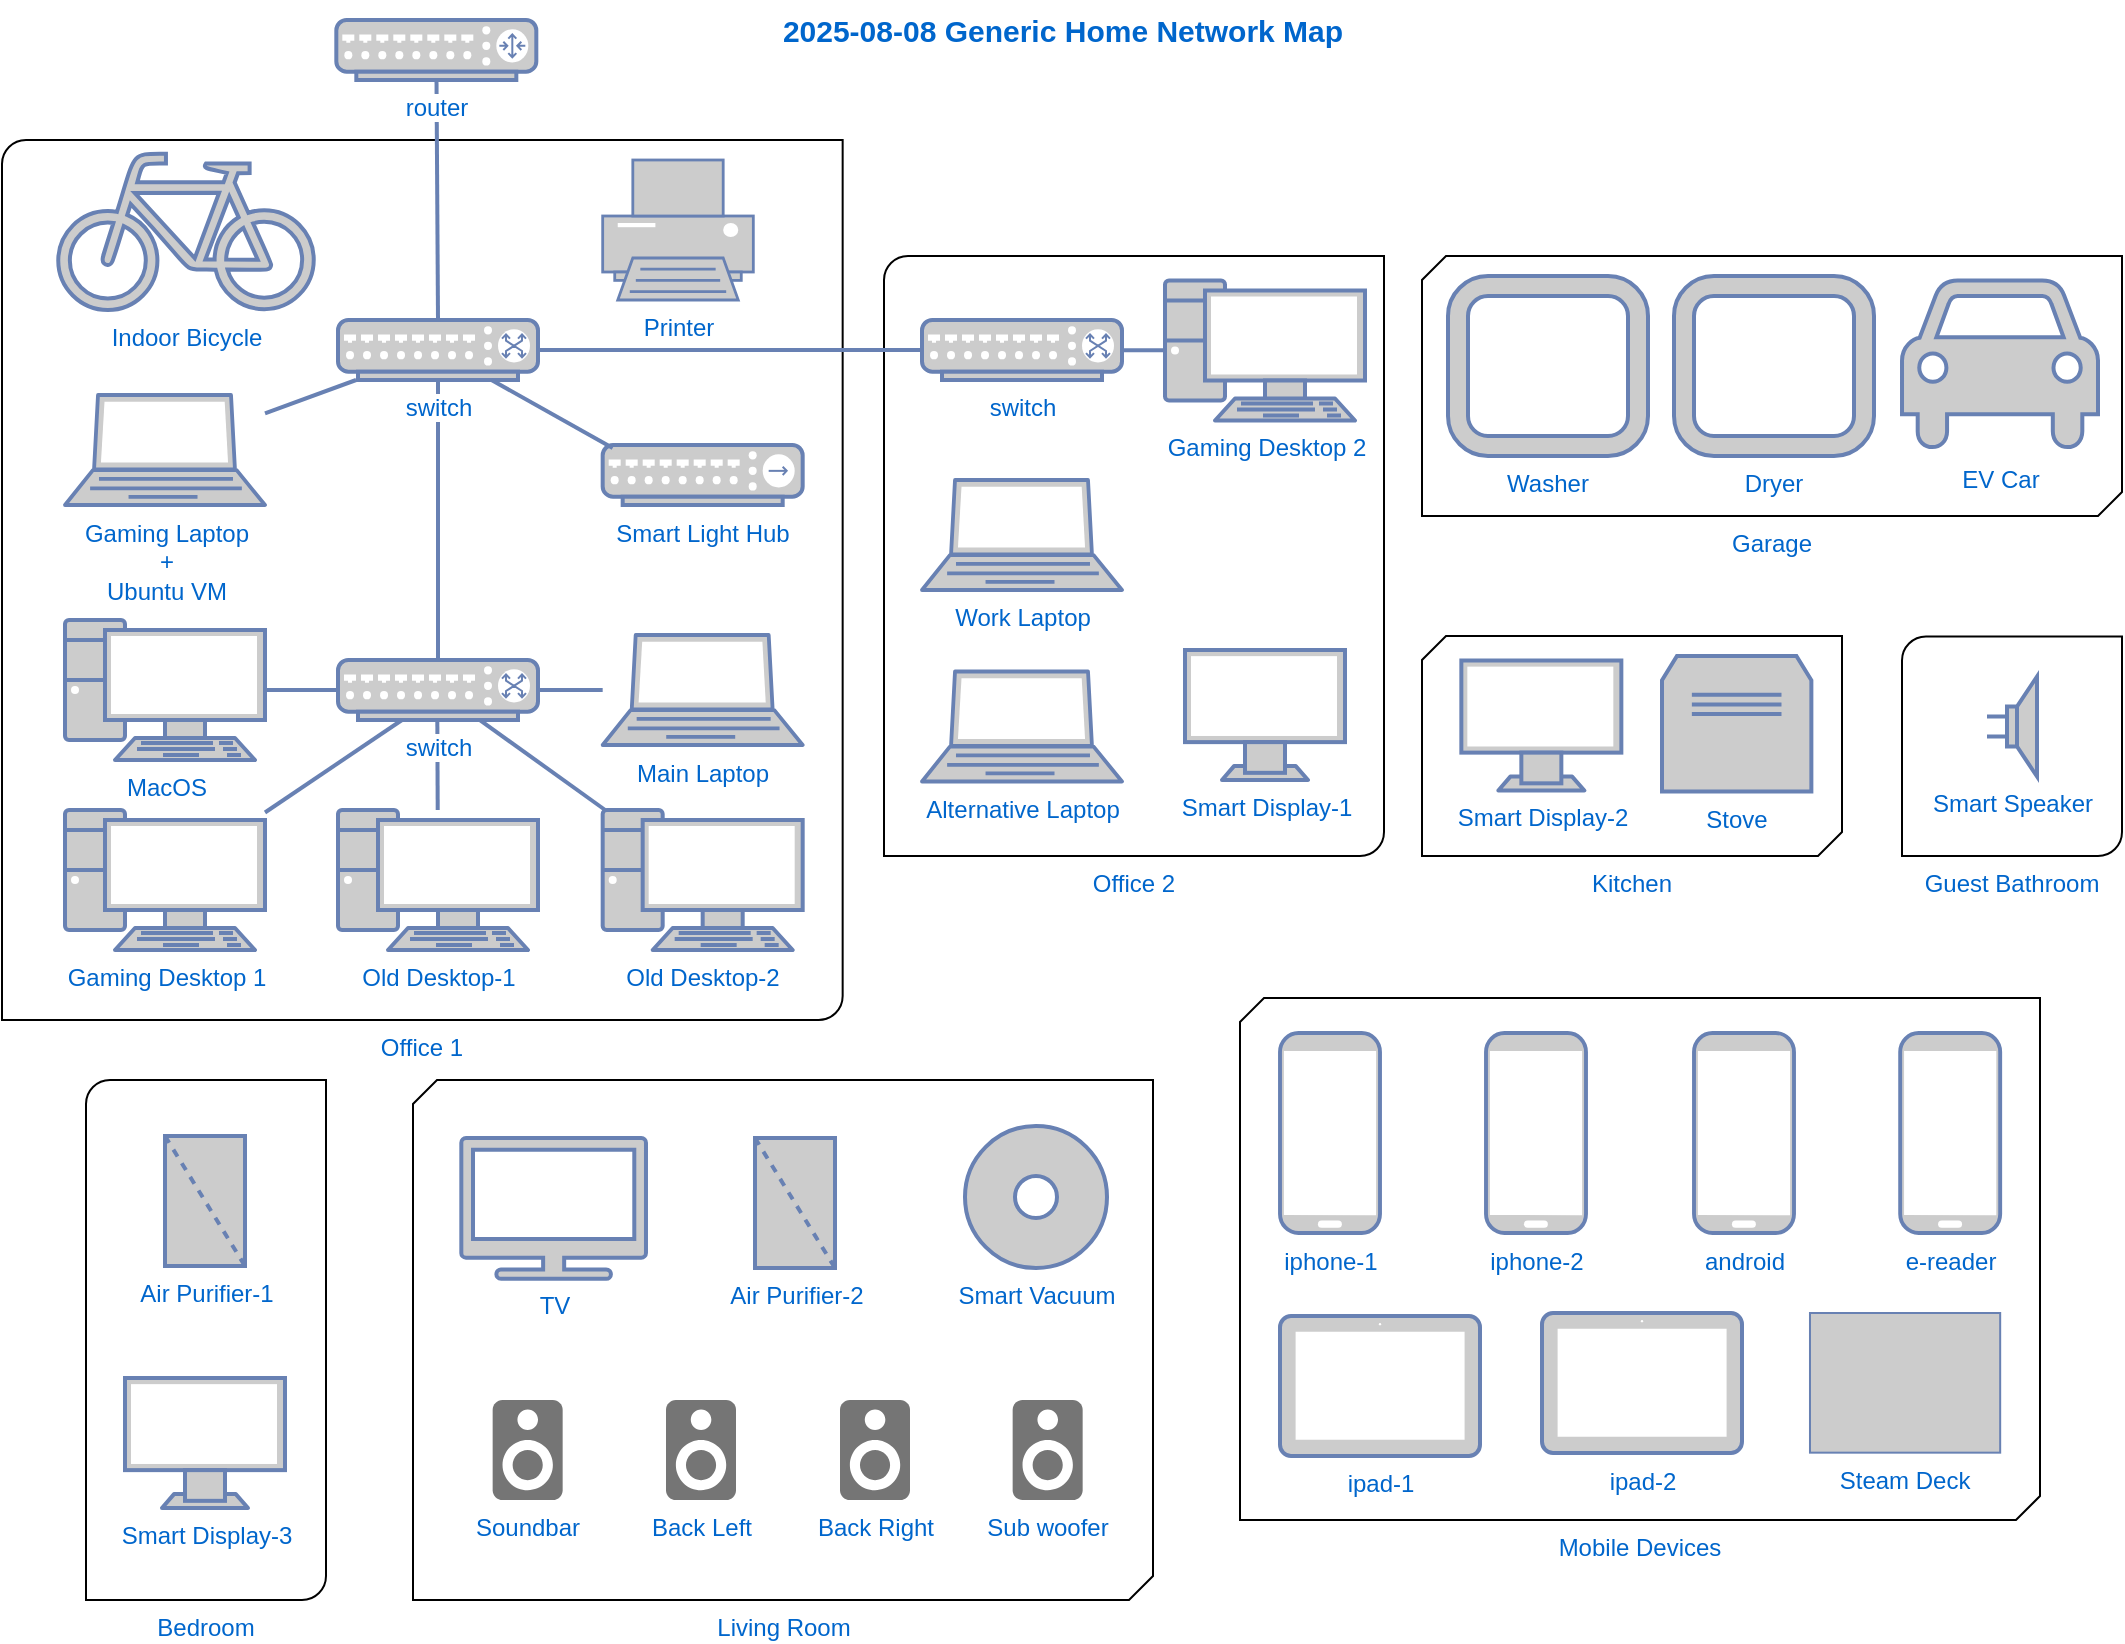 <mxfile version="28.0.9">
  <diagram name="Page-1" id="d66fe2ae-3e9f-cf2f-6d29-e24063ad5d60">
    <mxGraphModel dx="1023" dy="1142" grid="1" gridSize="10" guides="1" tooltips="1" connect="1" arrows="1" fold="1" page="1" pageScale="1" pageWidth="1100" pageHeight="850" background="none" math="0" shadow="0">
      <root>
        <mxCell id="0" />
        <mxCell id="1" parent="0" />
        <mxCell id="6cyiUO6TO5d5zeEeVipJ-65" value="&lt;div&gt;Office 1&lt;/div&gt;" style="verticalLabelPosition=bottom;verticalAlign=top;html=1;shape=mxgraph.basic.diag_round_rect;dx=6;whiteSpace=wrap;fontColor=#0066CC;" parent="1" vertex="1">
          <mxGeometry x="20" y="90" width="420.33" height="440" as="geometry" />
        </mxCell>
        <mxCell id="6cyiUO6TO5d5zeEeVipJ-62" value="&lt;div&gt;Office 2&lt;/div&gt;" style="verticalLabelPosition=bottom;verticalAlign=top;html=1;shape=mxgraph.basic.diag_round_rect;dx=6;whiteSpace=wrap;fontColor=#0066CC;" parent="1" vertex="1">
          <mxGeometry x="461" y="148" width="250" height="300" as="geometry" />
        </mxCell>
        <mxCell id="6cyiUO6TO5d5zeEeVipJ-57" value="Mobile Devices" style="verticalLabelPosition=bottom;verticalAlign=top;html=1;shape=mxgraph.basic.diag_snip_rect;dx=6;whiteSpace=wrap;fontColor=#0066CC;" parent="1" vertex="1">
          <mxGeometry x="639" y="519" width="400" height="261" as="geometry" />
        </mxCell>
        <mxCell id="6cyiUO6TO5d5zeEeVipJ-49" value="Kitchen" style="verticalLabelPosition=bottom;verticalAlign=top;html=1;shape=mxgraph.basic.diag_snip_rect;dx=6;whiteSpace=wrap;fontColor=#0066CC;" parent="1" vertex="1">
          <mxGeometry x="730" y="338" width="210" height="110" as="geometry" />
        </mxCell>
        <mxCell id="6cyiUO6TO5d5zeEeVipJ-37" value="Living Room" style="verticalLabelPosition=bottom;verticalAlign=top;html=1;shape=mxgraph.basic.diag_snip_rect;dx=6;whiteSpace=wrap;fontColor=#0066CC;" parent="1" vertex="1">
          <mxGeometry x="225.5" y="560" width="370" height="260" as="geometry" />
        </mxCell>
        <mxCell id="6cyiUO6TO5d5zeEeVipJ-36" value="Garage" style="verticalLabelPosition=bottom;verticalAlign=top;html=1;shape=mxgraph.basic.diag_snip_rect;dx=6;whiteSpace=wrap;fontColor=#0066CC;" parent="1" vertex="1">
          <mxGeometry x="730" y="148" width="350" height="130" as="geometry" />
        </mxCell>
        <mxCell id="5fc5e51f7ca293a3-270" style="edgeStyle=none;html=1;labelBackgroundColor=none;endArrow=none;strokeWidth=2;fontFamily=Verdana;fontSize=28;fontColor=#0066CC;rounded=0;strokeColor=#6881B3;exitX=0.496;exitY=0.519;exitDx=0;exitDy=0;exitPerimeter=0;" parent="1" source="hz1rIqiizbCjg5VNgGrb-2" target="5fc5e51f7ca293a3-278" edge="1">
          <mxGeometry relative="1" as="geometry" />
        </mxCell>
        <mxCell id="5fc5e51f7ca293a3-273" style="edgeStyle=none;html=1;labelBackgroundColor=none;endArrow=none;strokeWidth=2;fontFamily=Verdana;fontSize=28;fontColor=#0066CC;rounded=0;strokeColor=#6881B3;" parent="1" source="hz1rIqiizbCjg5VNgGrb-2" target="hz1rIqiizbCjg5VNgGrb-1" edge="1">
          <mxGeometry relative="1" as="geometry">
            <mxPoint x="249" y="307.75" as="targetPoint" />
          </mxGeometry>
        </mxCell>
        <mxCell id="5fc5e51f7ca293a3-274" style="edgeStyle=none;html=1;labelBackgroundColor=none;endArrow=none;strokeWidth=2;fontFamily=Verdana;fontSize=28;fontColor=#0066CC;rounded=0;strokeColor=#6881B3;entryX=0;entryY=0.5;entryDx=0;entryDy=0;entryPerimeter=0;" parent="1" source="5fc5e51f7ca293a3-277" target="5fc5e51f7ca293a3-294" edge="1">
          <mxGeometry relative="1" as="geometry">
            <mxPoint x="560.5" y="219.688" as="targetPoint" />
          </mxGeometry>
        </mxCell>
        <mxCell id="5fc5e51f7ca293a3-275" style="edgeStyle=none;html=1;labelBackgroundColor=none;endArrow=none;strokeWidth=2;fontFamily=Verdana;fontSize=28;fontColor=#0066CC;rounded=0;strokeColor=#6881B3;exitX=0.508;exitY=0.519;exitDx=0;exitDy=0;exitPerimeter=0;" parent="1" source="hz1rIqiizbCjg5VNgGrb-2" target="5fc5e51f7ca293a3-281" edge="1">
          <mxGeometry relative="1" as="geometry" />
        </mxCell>
        <mxCell id="hz1rIqiizbCjg5VNgGrb-7" value="" style="edgeStyle=orthogonalEdgeStyle;rounded=0;orthogonalLoop=1;jettySize=auto;html=1;strokeWidth=2;strokeColor=#6881B3;endArrow=none;endFill=0;" parent="1" source="5fc5e51f7ca293a3-277" target="hz1rIqiizbCjg5VNgGrb-2" edge="1">
          <mxGeometry relative="1" as="geometry" />
        </mxCell>
        <mxCell id="5fc5e51f7ca293a3-277" value="switch" style="fontColor=#0066CC;verticalAlign=top;verticalLabelPosition=bottom;labelPosition=center;align=center;html=1;fillColor=#CCCCCC;strokeColor=#6881B3;gradientColor=none;gradientDirection=north;strokeWidth=2;shape=mxgraph.networks.switch;rounded=1;shadow=0;comic=0;labelBackgroundColor=#ffffff;" parent="1" vertex="1">
          <mxGeometry x="188" y="180" width="100" height="30" as="geometry" />
        </mxCell>
        <mxCell id="5fc5e51f7ca293a3-278" value="Old Desktop-1" style="fontColor=#0066CC;verticalAlign=top;verticalLabelPosition=bottom;labelPosition=center;align=center;html=1;fillColor=#CCCCCC;strokeColor=#6881B3;gradientColor=none;gradientDirection=north;strokeWidth=2;shape=mxgraph.networks.pc;rounded=1;shadow=0;comic=0;labelBackgroundColor=#ffffff;" parent="1" vertex="1">
          <mxGeometry x="188" y="425" width="100" height="70" as="geometry" />
        </mxCell>
        <mxCell id="5fc5e51f7ca293a3-280" value="MacOS" style="fontColor=#0066CC;verticalAlign=top;verticalLabelPosition=bottom;labelPosition=center;align=center;html=1;fillColor=#CCCCCC;strokeColor=#6881B3;gradientColor=none;gradientDirection=north;strokeWidth=2;shape=mxgraph.networks.pc;rounded=1;shadow=0;comic=0;labelBackgroundColor=#ffffff;" parent="1" vertex="1">
          <mxGeometry x="51.5" y="330" width="100" height="70" as="geometry" />
        </mxCell>
        <mxCell id="5fc5e51f7ca293a3-281" value="Old Desktop-2" style="fontColor=#0066CC;verticalAlign=top;verticalLabelPosition=bottom;labelPosition=center;align=center;html=1;fillColor=#CCCCCC;strokeColor=#6881B3;gradientColor=none;gradientDirection=north;strokeWidth=2;shape=mxgraph.networks.pc;rounded=1;shadow=0;comic=0;labelBackgroundColor=#ffffff;" parent="1" vertex="1">
          <mxGeometry x="320.34" y="425" width="100" height="70" as="geometry" />
        </mxCell>
        <mxCell id="5fc5e51f7ca293a3-285" value="Printer" style="fontColor=#0066CC;verticalAlign=top;verticalLabelPosition=bottom;labelPosition=center;align=center;html=1;fillColor=#CCCCCC;strokeColor=#6881B3;gradientColor=none;gradientDirection=north;strokeWidth=2;shape=mxgraph.networks.printer;rounded=1;shadow=0;comic=0;labelBackgroundColor=#ffffff;" parent="1" vertex="1">
          <mxGeometry x="320.34" y="100" width="75.32" height="70" as="geometry" />
        </mxCell>
        <mxCell id="5fc5e51f7ca293a3-287" style="edgeStyle=none;html=1;labelBackgroundColor=none;endArrow=none;strokeWidth=2;fontFamily=Verdana;fontSize=28;fontColor=#0066CC;rounded=0;strokeColor=#6881B3;" parent="1" source="5fc5e51f7ca293a3-294" target="5fc5e51f7ca293a3-295" edge="1">
          <mxGeometry relative="1" as="geometry" />
        </mxCell>
        <mxCell id="5fc5e51f7ca293a3-294" value="switch" style="fontColor=#0066CC;verticalAlign=top;verticalLabelPosition=bottom;labelPosition=center;align=center;html=1;fillColor=#CCCCCC;strokeColor=#6881B3;gradientColor=none;gradientDirection=north;strokeWidth=2;shape=mxgraph.networks.switch;rounded=1;shadow=0;comic=0;labelBackgroundColor=#ffffff;" parent="1" vertex="1">
          <mxGeometry x="480" y="180" width="100" height="30" as="geometry" />
        </mxCell>
        <mxCell id="5fc5e51f7ca293a3-295" value="Gaming Desktop 2" style="fontColor=#0066CC;verticalAlign=top;verticalLabelPosition=bottom;labelPosition=center;align=center;html=1;fillColor=#CCCCCC;strokeColor=#6881B3;gradientColor=none;gradientDirection=north;strokeWidth=2;shape=mxgraph.networks.pc;rounded=1;shadow=0;comic=0;labelBackgroundColor=#ffffff;" parent="1" vertex="1">
          <mxGeometry x="601.5" y="160.25" width="100" height="70" as="geometry" />
        </mxCell>
        <mxCell id="snzYmwEWvy-G4MxadNuX-15" value="" style="rounded=0;orthogonalLoop=1;jettySize=auto;html=1;entryX=0.5;entryY=0;entryDx=0;entryDy=0;entryPerimeter=0;strokeWidth=2;strokeColor=#6881B3;endArrow=none;startFill=0;fontColor=#0066CC;" parent="1" source="5fc5e51f7ca293a3-198" target="5fc5e51f7ca293a3-277" edge="1">
          <mxGeometry relative="1" as="geometry" />
        </mxCell>
        <mxCell id="5fc5e51f7ca293a3-198" value="router" style="fontColor=#0066CC;verticalAlign=top;verticalLabelPosition=bottom;labelPosition=center;align=center;html=1;fillColor=#CCCCCC;strokeColor=#6881B3;gradientColor=none;gradientDirection=north;strokeWidth=2;shape=mxgraph.networks.router;rounded=1;shadow=0;comic=0;labelBackgroundColor=#ffffff;" parent="1" vertex="1">
          <mxGeometry x="187.16" y="30" width="100" height="30" as="geometry" />
        </mxCell>
        <mxCell id="6cyiUO6TO5d5zeEeVipJ-24" value="iphone-1" style="fontColor=#0066CC;verticalAlign=top;verticalLabelPosition=bottom;labelPosition=center;align=center;html=1;outlineConnect=0;fillColor=#CCCCCC;strokeColor=#6881B3;gradientColor=none;gradientDirection=north;strokeWidth=2;shape=mxgraph.networks.mobile;" parent="1" vertex="1">
          <mxGeometry x="659" y="536.5" width="50" height="100" as="geometry" />
        </mxCell>
        <mxCell id="6cyiUO6TO5d5zeEeVipJ-25" value="iphone-2&lt;div&gt;&lt;br&gt;&lt;/div&gt;" style="fontColor=#0066CC;verticalAlign=top;verticalLabelPosition=bottom;labelPosition=center;align=center;html=1;outlineConnect=0;fillColor=#CCCCCC;strokeColor=#6881B3;gradientColor=none;gradientDirection=north;strokeWidth=2;shape=mxgraph.networks.mobile;" parent="1" vertex="1">
          <mxGeometry x="762" y="536.5" width="50" height="100" as="geometry" />
        </mxCell>
        <mxCell id="6cyiUO6TO5d5zeEeVipJ-26" value="android&lt;div&gt;&lt;br&gt;&lt;/div&gt;" style="fontColor=#0066CC;verticalAlign=top;verticalLabelPosition=bottom;labelPosition=center;align=center;html=1;outlineConnect=0;fillColor=#CCCCCC;strokeColor=#6881B3;gradientColor=none;gradientDirection=north;strokeWidth=2;shape=mxgraph.networks.mobile;" parent="1" vertex="1">
          <mxGeometry x="866" y="536.5" width="50" height="100" as="geometry" />
        </mxCell>
        <mxCell id="6cyiUO6TO5d5zeEeVipJ-27" value="e-reader" style="fontColor=#0066CC;verticalAlign=top;verticalLabelPosition=bottom;labelPosition=center;align=center;html=1;outlineConnect=0;fillColor=#CCCCCC;strokeColor=#6881B3;gradientColor=none;gradientDirection=north;strokeWidth=2;shape=mxgraph.networks.mobile;" parent="1" vertex="1">
          <mxGeometry x="969.09" y="536.5" width="50" height="100" as="geometry" />
        </mxCell>
        <mxCell id="6cyiUO6TO5d5zeEeVipJ-28" value="ipad-1" style="fontColor=#0066CC;verticalAlign=top;verticalLabelPosition=bottom;labelPosition=center;align=center;html=1;outlineConnect=0;fillColor=#CCCCCC;strokeColor=#6881B3;gradientColor=none;gradientDirection=north;strokeWidth=2;shape=mxgraph.networks.tablet;" parent="1" vertex="1">
          <mxGeometry x="659" y="678" width="100" height="70" as="geometry" />
        </mxCell>
        <mxCell id="6cyiUO6TO5d5zeEeVipJ-29" value="ipad-2" style="fontColor=#0066CC;verticalAlign=top;verticalLabelPosition=bottom;labelPosition=center;align=center;html=1;outlineConnect=0;fillColor=#CCCCCC;strokeColor=#6881B3;gradientColor=none;gradientDirection=north;strokeWidth=2;shape=mxgraph.networks.tablet;" parent="1" vertex="1">
          <mxGeometry x="790" y="676.5" width="100" height="70" as="geometry" />
        </mxCell>
        <mxCell id="6cyiUO6TO5d5zeEeVipJ-30" value="TV" style="sketch=0;pointerEvents=1;shadow=0;dashed=0;html=1;strokeColor=#6881B3;fillColor=#CCCCCC;labelPosition=center;verticalLabelPosition=bottom;verticalAlign=top;outlineConnect=0;align=center;shape=mxgraph.office.devices.tv;fontColor=#0066CC;strokeWidth=2;" parent="1" vertex="1">
          <mxGeometry x="249.66" y="589" width="92.33" height="70.42" as="geometry" />
        </mxCell>
        <mxCell id="6cyiUO6TO5d5zeEeVipJ-34" value="EV Car" style="shape=mxgraph.signs.transportation.car_4;html=1;pointerEvents=1;fillColor=#CCCCCC;strokeColor=#6881B3;verticalLabelPosition=bottom;verticalAlign=top;align=center;fontColor=#0066CC;strokeWidth=2;" parent="1" vertex="1">
          <mxGeometry x="970.0" y="160.25" width="98" height="86" as="geometry" />
        </mxCell>
        <mxCell id="6cyiUO6TO5d5zeEeVipJ-38" value="Back Left" style="fillColor=#ffffff;strokeColor=none;shadow=0;strokeWidth=1;rounded=1;absoluteArcSize=1;arcSize=2;labelPosition=center;verticalLabelPosition=middle;align=center;verticalAlign=bottom;spacingLeft=0;fontColor=#0066CC;fontSize=12;whiteSpace=wrap;spacingBottom=2;html=1;" parent="1" vertex="1">
          <mxGeometry x="334.5" y="710" width="70" height="85" as="geometry" />
        </mxCell>
        <mxCell id="6cyiUO6TO5d5zeEeVipJ-39" value="" style="sketch=0;dashed=0;connectable=0;html=1;fillColor=#757575;strokeColor=none;shape=mxgraph.gcp2.speaker;part=1;fontColor=#0066CC;" parent="6cyiUO6TO5d5zeEeVipJ-38" vertex="1">
          <mxGeometry x="0.5" width="35" height="50" relative="1" as="geometry">
            <mxPoint x="-17.5" y="10" as="offset" />
          </mxGeometry>
        </mxCell>
        <mxCell id="6cyiUO6TO5d5zeEeVipJ-40" value="Soundbar" style="fillColor=#ffffff;strokeColor=none;shadow=0;strokeWidth=1;rounded=1;absoluteArcSize=1;arcSize=2;labelPosition=center;verticalLabelPosition=middle;align=center;verticalAlign=bottom;spacingLeft=0;fontColor=#0066CC;fontSize=12;whiteSpace=wrap;spacingBottom=2;html=1;" parent="1" vertex="1">
          <mxGeometry x="247.83" y="710" width="70" height="85" as="geometry" />
        </mxCell>
        <mxCell id="6cyiUO6TO5d5zeEeVipJ-41" value="" style="sketch=0;dashed=0;connectable=0;html=1;fillColor=#757575;strokeColor=none;shape=mxgraph.gcp2.speaker;part=1;fontColor=#0066CC;" parent="6cyiUO6TO5d5zeEeVipJ-40" vertex="1">
          <mxGeometry x="0.5" width="35" height="50" relative="1" as="geometry">
            <mxPoint x="-17.5" y="10" as="offset" />
          </mxGeometry>
        </mxCell>
        <mxCell id="6cyiUO6TO5d5zeEeVipJ-42" value="Back Right" style="fillColor=#ffffff;strokeColor=none;shadow=0;strokeWidth=1;rounded=1;absoluteArcSize=1;arcSize=2;labelPosition=center;verticalLabelPosition=middle;align=center;verticalAlign=bottom;spacingLeft=0;fontColor=#0066CC;fontSize=12;whiteSpace=wrap;spacingBottom=2;html=1;" parent="1" vertex="1">
          <mxGeometry x="421.5" y="710" width="70" height="85" as="geometry" />
        </mxCell>
        <mxCell id="6cyiUO6TO5d5zeEeVipJ-43" value="" style="sketch=0;dashed=0;connectable=0;html=1;fillColor=#757575;strokeColor=none;shape=mxgraph.gcp2.speaker;part=1;fontColor=#0066CC;" parent="6cyiUO6TO5d5zeEeVipJ-42" vertex="1">
          <mxGeometry x="0.5" width="35" height="50" relative="1" as="geometry">
            <mxPoint x="-17.5" y="10" as="offset" />
          </mxGeometry>
        </mxCell>
        <mxCell id="6cyiUO6TO5d5zeEeVipJ-44" value="Sub woofer" style="fillColor=#ffffff;strokeColor=none;shadow=0;strokeWidth=1;rounded=1;absoluteArcSize=1;arcSize=2;labelPosition=center;verticalLabelPosition=middle;align=center;verticalAlign=bottom;spacingLeft=0;fontColor=#0066CC;fontSize=12;whiteSpace=wrap;spacingBottom=2;html=1;" parent="1" vertex="1">
          <mxGeometry x="507.83" y="710" width="70" height="85" as="geometry" />
        </mxCell>
        <mxCell id="6cyiUO6TO5d5zeEeVipJ-45" value="" style="sketch=0;dashed=0;connectable=0;html=1;fillColor=#757575;strokeColor=none;shape=mxgraph.gcp2.speaker;part=1;fontColor=#0066CC;" parent="6cyiUO6TO5d5zeEeVipJ-44" vertex="1">
          <mxGeometry x="0.5" width="35" height="50" relative="1" as="geometry">
            <mxPoint x="-17.5" y="10" as="offset" />
          </mxGeometry>
        </mxCell>
        <mxCell id="6cyiUO6TO5d5zeEeVipJ-46" value="Alternative Laptop" style="fontColor=#0066CC;verticalAlign=top;verticalLabelPosition=bottom;labelPosition=center;align=center;html=1;outlineConnect=0;fillColor=#CCCCCC;strokeColor=#6881B3;gradientColor=none;gradientDirection=north;strokeWidth=2;shape=mxgraph.networks.laptop;" parent="1" vertex="1">
          <mxGeometry x="480.0" y="355.75" width="100" height="55" as="geometry" />
        </mxCell>
        <mxCell id="6cyiUO6TO5d5zeEeVipJ-50" value="Smart Display-2" style="fontColor=#0066CC;verticalAlign=top;verticalLabelPosition=bottom;labelPosition=center;align=center;html=1;outlineConnect=0;fillColor=#CCCCCC;strokeColor=#6881B3;gradientColor=none;gradientDirection=north;strokeWidth=2;shape=mxgraph.networks.monitor;" parent="1" vertex="1">
          <mxGeometry x="749.67" y="350.25" width="80" height="65" as="geometry" />
        </mxCell>
        <mxCell id="6cyiUO6TO5d5zeEeVipJ-51" value="Stove" style="shape=mxgraph.pid.driers.drying_oven,_drying_chamber,_shelf_dryer;html=1;pointerEvents=1;align=center;verticalLabelPosition=bottom;verticalAlign=top;dashed=0;fontColor=#0066CC;strokeWidth=2;strokeColor=#6881B3;fillColor=#CCCCCC;" parent="1" vertex="1">
          <mxGeometry x="850" y="348" width="74.68" height="67.75" as="geometry" />
        </mxCell>
        <mxCell id="6cyiUO6TO5d5zeEeVipJ-56" value="Smart Vacuum" style="verticalLabelPosition=bottom;verticalAlign=top;html=1;shape=mxgraph.basic.donut;dx=25;fontColor=#0066CC;strokeWidth=2;strokeColor=#6881B3;fillColor=#CCCCCC;" parent="1" vertex="1">
          <mxGeometry x="501.5" y="583" width="71" height="71" as="geometry" />
        </mxCell>
        <mxCell id="6cyiUO6TO5d5zeEeVipJ-58" value="Steam Deck" style="shape=mxgraph.networks2.icon;aspect=fixed;fillColor=#CCCCCC;strokeColor=#6881B3;gradientColor=none;network2IconShadow=1;network2bgFillColor=none;network2Icon=mxgraph.networks2.gamepad;network2IconXOffset=0.0;network2IconYOffset=0.002;network2IconW=1.002;network2IconH=0.736;labelPosition=center;verticalLabelPosition=bottom;align=center;verticalAlign=top;fontColor=#0066CC;" parent="1" vertex="1">
          <mxGeometry x="923.99" y="676.5" width="95.1" height="69.83" as="geometry" />
        </mxCell>
        <mxCell id="6cyiUO6TO5d5zeEeVipJ-59" value="Guest Bathroom" style="verticalLabelPosition=bottom;verticalAlign=top;html=1;shape=mxgraph.basic.diag_round_rect;dx=6;whiteSpace=wrap;fontColor=#0066CC;" parent="1" vertex="1">
          <mxGeometry x="970" y="338.25" width="110" height="109.75" as="geometry" />
        </mxCell>
        <mxCell id="6cyiUO6TO5d5zeEeVipJ-60" value="Smart Speaker" style="pointerEvents=1;verticalLabelPosition=bottom;shadow=0;dashed=0;align=center;html=1;verticalAlign=top;shape=mxgraph.electrical.electro-mechanical.loudspeaker;fontColor=#0066CC;strokeWidth=2;strokeColor=#6881B3;fillColor=#CCCCCC;" parent="1" vertex="1">
          <mxGeometry x="1012.5" y="358.25" width="25" height="50" as="geometry" />
        </mxCell>
        <mxCell id="6cyiUO6TO5d5zeEeVipJ-63" value="Work Laptop" style="fontColor=#0066CC;verticalAlign=top;verticalLabelPosition=bottom;labelPosition=center;align=center;html=1;outlineConnect=0;fillColor=#CCCCCC;strokeColor=#6881B3;gradientColor=none;gradientDirection=north;strokeWidth=2;shape=mxgraph.networks.laptop;" parent="1" vertex="1">
          <mxGeometry x="480" y="260" width="100" height="55" as="geometry" />
        </mxCell>
        <mxCell id="6cyiUO6TO5d5zeEeVipJ-64" value="Smart Display-1" style="fontColor=#0066CC;verticalAlign=top;verticalLabelPosition=bottom;labelPosition=center;align=center;html=1;outlineConnect=0;fillColor=#CCCCCC;strokeColor=#6881B3;gradientColor=none;gradientDirection=north;strokeWidth=2;shape=mxgraph.networks.monitor;" parent="1" vertex="1">
          <mxGeometry x="611.5" y="345" width="80" height="65" as="geometry" />
        </mxCell>
        <mxCell id="6cyiUO6TO5d5zeEeVipJ-66" value="&lt;div&gt;Bedroom&lt;/div&gt;" style="verticalLabelPosition=bottom;verticalAlign=top;html=1;shape=mxgraph.basic.diag_round_rect;dx=6;whiteSpace=wrap;fontColor=#0066CC;" parent="1" vertex="1">
          <mxGeometry x="62" y="560" width="120" height="260" as="geometry" />
        </mxCell>
        <mxCell id="6cyiUO6TO5d5zeEeVipJ-67" value="Smart Display-3" style="fontColor=#0066CC;verticalAlign=top;verticalLabelPosition=bottom;labelPosition=center;align=center;html=1;outlineConnect=0;fillColor=#CCCCCC;strokeColor=#6881B3;gradientColor=none;gradientDirection=north;strokeWidth=2;shape=mxgraph.networks.monitor;" parent="1" vertex="1">
          <mxGeometry x="81.5" y="709" width="80" height="65" as="geometry" />
        </mxCell>
        <mxCell id="6cyiUO6TO5d5zeEeVipJ-71" value="Gaming Laptop&lt;br&gt;+&lt;br&gt;Ubuntu VM" style="fontColor=#0066CC;verticalAlign=top;verticalLabelPosition=bottom;labelPosition=center;align=center;html=1;outlineConnect=0;fillColor=#CCCCCC;strokeColor=#6881B3;gradientColor=none;gradientDirection=north;strokeWidth=2;shape=mxgraph.networks.laptop;" parent="1" vertex="1">
          <mxGeometry x="51.5" y="217.5" width="100" height="55" as="geometry" />
        </mxCell>
        <mxCell id="6cyiUO6TO5d5zeEeVipJ-74" value="Smart Light Hub" style="fontColor=#0066CC;verticalAlign=top;verticalLabelPosition=bottom;labelPosition=center;align=center;html=1;outlineConnect=0;fillColor=#CCCCCC;strokeColor=#6881B3;gradientColor=none;gradientDirection=north;strokeWidth=2;shape=mxgraph.networks.hub;" parent="1" vertex="1">
          <mxGeometry x="320.34" y="242.5" width="100" height="30" as="geometry" />
        </mxCell>
        <mxCell id="6cyiUO6TO5d5zeEeVipJ-76" style="edgeStyle=none;html=1;labelBackgroundColor=none;endArrow=none;strokeWidth=2;fontFamily=Verdana;fontSize=28;fontColor=#0066CC;rounded=0;strokeColor=#6881B3;entryX=0.05;entryY=0.05;entryDx=0;entryDy=0;entryPerimeter=0;" parent="1" source="5fc5e51f7ca293a3-277" target="6cyiUO6TO5d5zeEeVipJ-74" edge="1">
          <mxGeometry relative="1" as="geometry">
            <mxPoint x="349" y="288" as="sourcePoint" />
            <mxPoint x="349" y="345" as="targetPoint" />
          </mxGeometry>
        </mxCell>
        <mxCell id="snzYmwEWvy-G4MxadNuX-3" value="Washer" style="verticalLabelPosition=bottom;verticalAlign=top;html=1;shape=mxgraph.basic.rounded_frame;dx=10;whiteSpace=wrap;fontColor=#0066CC;strokeWidth=2;strokeColor=#6881B3;fillColor=#CCCCCC;" parent="1" vertex="1">
          <mxGeometry x="743" y="158" width="100" height="90" as="geometry" />
        </mxCell>
        <mxCell id="snzYmwEWvy-G4MxadNuX-4" value="Dryer" style="verticalLabelPosition=bottom;verticalAlign=top;html=1;shape=mxgraph.basic.rounded_frame;dx=10;whiteSpace=wrap;fontColor=#0066CC;strokeWidth=2;strokeColor=#6881B3;fillColor=#CCCCCC;" parent="1" vertex="1">
          <mxGeometry x="856" y="158" width="100" height="90" as="geometry" />
        </mxCell>
        <mxCell id="snzYmwEWvy-G4MxadNuX-11" value="Air Purifier-1" style="verticalLabelPosition=bottom;outlineConnect=0;align=center;dashed=0;html=1;verticalAlign=top;shape=mxgraph.pid.misc.air_filter;fontColor=#0066CC;strokeColor=#6881B3;strokeWidth=2;fillColor=#CCCCCC;" parent="1" vertex="1">
          <mxGeometry x="101.5" y="588" width="40" height="65" as="geometry" />
        </mxCell>
        <mxCell id="snzYmwEWvy-G4MxadNuX-12" value="Air Purifier-2" style="verticalLabelPosition=bottom;outlineConnect=0;align=center;dashed=0;html=1;verticalAlign=top;shape=mxgraph.pid.misc.air_filter;fontColor=#0066CC;strokeWidth=2;strokeColor=#6881B3;fillColor=#CCCCCC;" parent="1" vertex="1">
          <mxGeometry x="396.5" y="589" width="40" height="65" as="geometry" />
        </mxCell>
        <mxCell id="snzYmwEWvy-G4MxadNuX-16" value="2025-08-08 Generic Home Network Map" style="text;strokeColor=none;align=center;fillColor=none;html=1;verticalAlign=middle;whiteSpace=wrap;rounded=0;fontStyle=1;fontSize=15;fontColor=#0066CC;" parent="1" vertex="1">
          <mxGeometry x="56" y="20" width="989" height="30" as="geometry" />
        </mxCell>
        <mxCell id="hz1rIqiizbCjg5VNgGrb-1" value="Main Laptop" style="fontColor=#0066CC;verticalAlign=top;verticalLabelPosition=bottom;labelPosition=center;align=center;html=1;outlineConnect=0;fillColor=#CCCCCC;strokeColor=#6881B3;gradientColor=none;gradientDirection=north;strokeWidth=2;shape=mxgraph.networks.laptop;" parent="1" vertex="1">
          <mxGeometry x="320.34" y="337.5" width="100" height="55" as="geometry" />
        </mxCell>
        <mxCell id="hz1rIqiizbCjg5VNgGrb-2" value="switch" style="fontColor=#0066CC;verticalAlign=top;verticalLabelPosition=bottom;labelPosition=center;align=center;html=1;fillColor=#CCCCCC;strokeColor=#6881B3;gradientColor=none;gradientDirection=north;strokeWidth=2;shape=mxgraph.networks.switch;rounded=1;shadow=0;comic=0;labelBackgroundColor=#ffffff;" parent="1" vertex="1">
          <mxGeometry x="188" y="350" width="100" height="30" as="geometry" />
        </mxCell>
        <mxCell id="hz1rIqiizbCjg5VNgGrb-4" style="edgeStyle=none;html=1;labelBackgroundColor=none;endArrow=none;strokeWidth=2;fontFamily=Verdana;fontSize=28;fontColor=#0066CC;rounded=0;strokeColor=#6881B3;" parent="1" source="6cyiUO6TO5d5zeEeVipJ-71" target="5fc5e51f7ca293a3-277" edge="1">
          <mxGeometry relative="1" as="geometry">
            <mxPoint x="272" y="280" as="sourcePoint" />
            <mxPoint x="218" y="220" as="targetPoint" />
          </mxGeometry>
        </mxCell>
        <mxCell id="hz1rIqiizbCjg5VNgGrb-8" style="edgeStyle=none;html=1;labelBackgroundColor=none;endArrow=none;strokeWidth=2;fontFamily=Verdana;fontSize=28;fontColor=#0066CC;rounded=0;strokeColor=#6881B3;" parent="1" source="5fc5e51f7ca293a3-280" target="hz1rIqiizbCjg5VNgGrb-2" edge="1">
          <mxGeometry relative="1" as="geometry">
            <mxPoint x="179.5" y="340.5" as="sourcePoint" />
            <mxPoint x="209.5" y="354.5" as="targetPoint" />
          </mxGeometry>
        </mxCell>
        <mxCell id="LbSNkcYFE1bcH63Dt4xv-1" value="Indoor Bicycle" style="shape=mxgraph.signs.transportation.bicycle_1;html=1;pointerEvents=1;fillColor=#CCCCCC;strokeColor=#6881B3;verticalLabelPosition=bottom;verticalAlign=top;align=center;strokeWidth=2;fontColor=#0066CC;" parent="1" vertex="1">
          <mxGeometry x="48.13" y="95" width="127.74" height="80" as="geometry" />
        </mxCell>
        <mxCell id="LbSNkcYFE1bcH63Dt4xv-2" value="Gaming Desktop 1" style="fontColor=#0066CC;verticalAlign=top;verticalLabelPosition=bottom;labelPosition=center;align=center;html=1;fillColor=#CCCCCC;strokeColor=#6881B3;gradientColor=none;gradientDirection=north;strokeWidth=2;shape=mxgraph.networks.pc;rounded=1;shadow=0;comic=0;labelBackgroundColor=#ffffff;" parent="1" vertex="1">
          <mxGeometry x="51.5" y="425" width="100" height="70" as="geometry" />
        </mxCell>
        <mxCell id="LbSNkcYFE1bcH63Dt4xv-4" style="edgeStyle=none;html=1;labelBackgroundColor=none;endArrow=none;strokeWidth=2;fontFamily=Verdana;fontSize=28;fontColor=#0066CC;rounded=0;strokeColor=#6881B3;exitX=0.32;exitY=1;exitDx=0;exitDy=0;exitPerimeter=0;" parent="1" source="hz1rIqiizbCjg5VNgGrb-2" target="LbSNkcYFE1bcH63Dt4xv-2" edge="1">
          <mxGeometry relative="1" as="geometry">
            <mxPoint x="13.5" y="345" as="sourcePoint" />
            <mxPoint x="71.5" y="382" as="targetPoint" />
          </mxGeometry>
        </mxCell>
      </root>
    </mxGraphModel>
  </diagram>
</mxfile>
